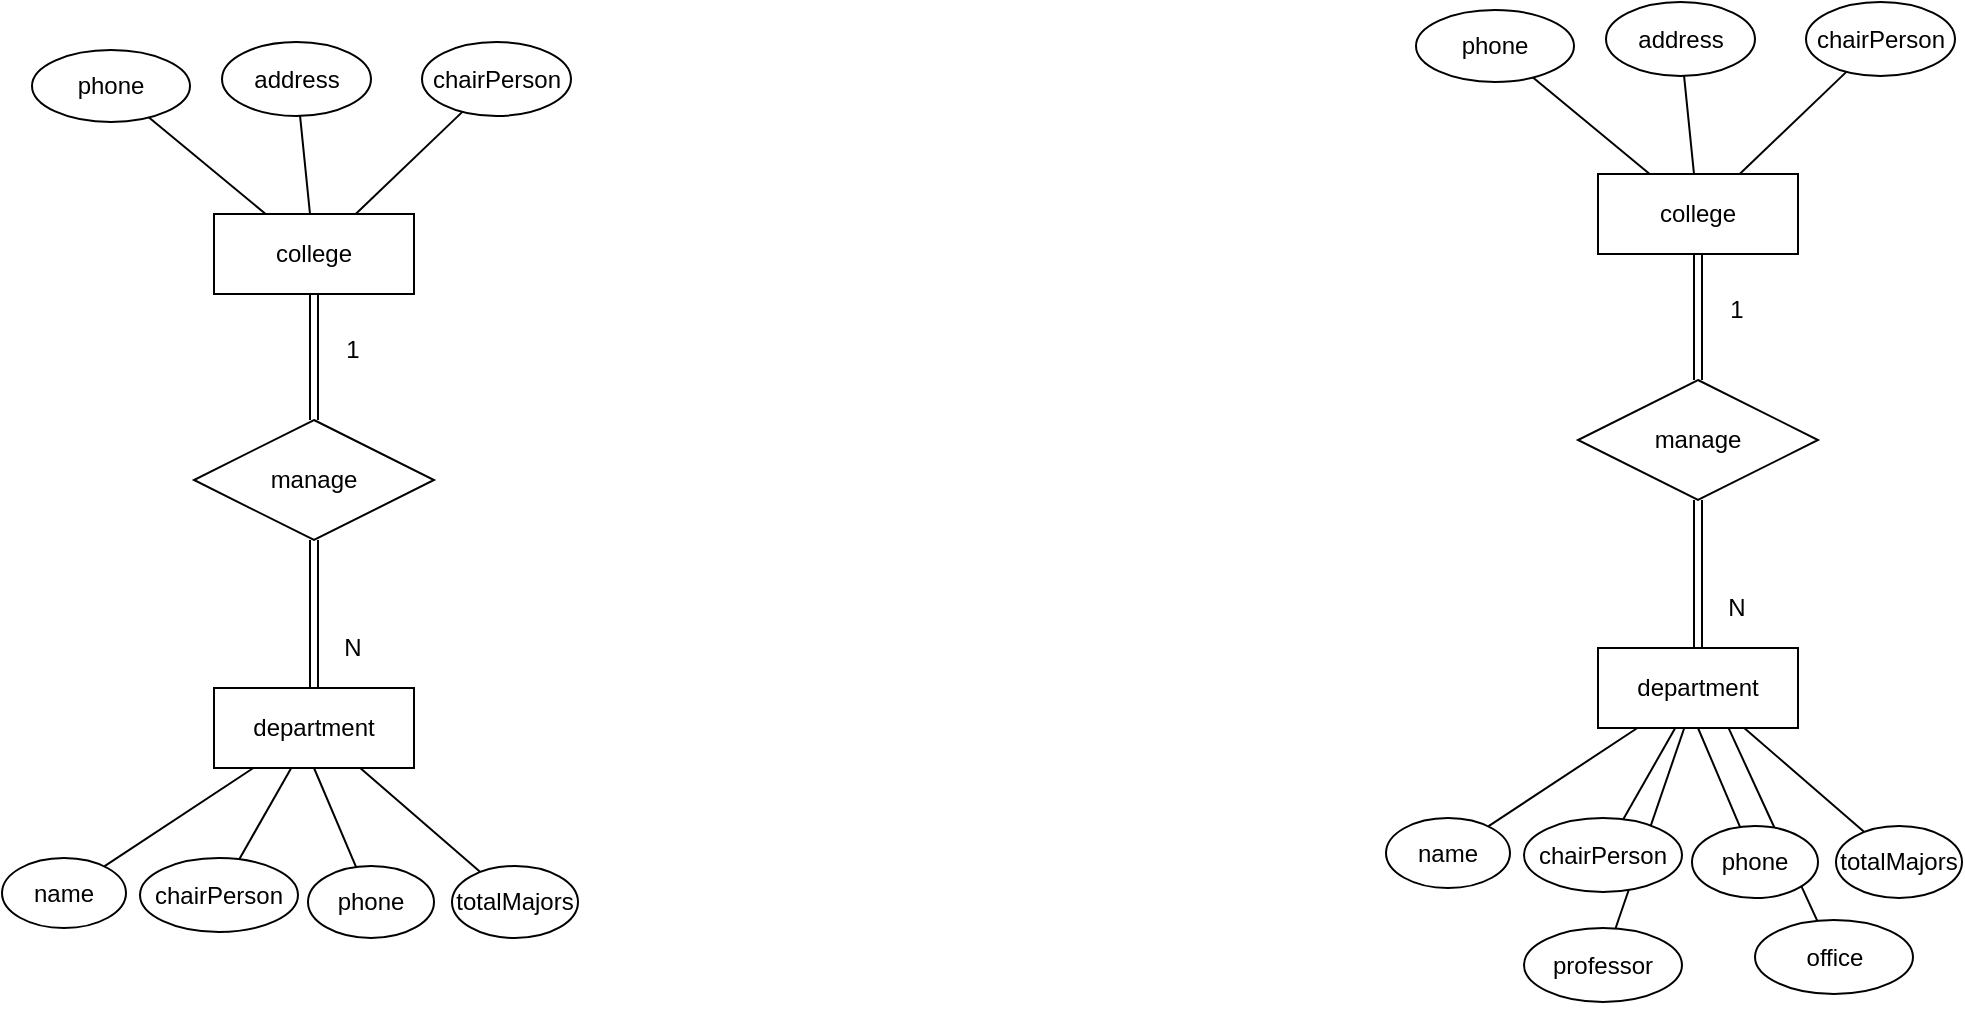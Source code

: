 <mxfile version="24.2.5" type="github">
  <diagram name="페이지-1" id="x8SsmTS3z8Ox9c6H-yE6">
    <mxGraphModel dx="1110" dy="1317" grid="0" gridSize="10" guides="1" tooltips="1" connect="1" arrows="1" fold="1" page="1" pageScale="1" pageWidth="1600" pageHeight="900" math="0" shadow="0">
      <root>
        <mxCell id="0" />
        <mxCell id="1" parent="0" />
        <mxCell id="0O6U-kspZKTYRyNdCRrt-72" style="rounded=0;orthogonalLoop=1;jettySize=auto;html=1;entryX=0.645;entryY=0.958;entryDx=0;entryDy=0;entryPerimeter=0;endArrow=none;endFill=0;" edge="1" parent="1" source="0O6U-kspZKTYRyNdCRrt-70" target="0O6U-kspZKTYRyNdCRrt-48">
          <mxGeometry relative="1" as="geometry" />
        </mxCell>
        <mxCell id="0O6U-kspZKTYRyNdCRrt-71" style="rounded=0;orthogonalLoop=1;jettySize=auto;html=1;endArrow=none;endFill=0;" edge="1" parent="1" source="0O6U-kspZKTYRyNdCRrt-69" target="0O6U-kspZKTYRyNdCRrt-48">
          <mxGeometry relative="1" as="geometry" />
        </mxCell>
        <mxCell id="0O6U-kspZKTYRyNdCRrt-22" style="rounded=0;orthogonalLoop=1;jettySize=auto;html=1;endArrow=none;endFill=0;" edge="1" parent="1" source="0O6U-kspZKTYRyNdCRrt-1" target="0O6U-kspZKTYRyNdCRrt-21">
          <mxGeometry relative="1" as="geometry" />
        </mxCell>
        <mxCell id="0O6U-kspZKTYRyNdCRrt-1" value="department" style="whiteSpace=wrap;html=1;align=center;" vertex="1" parent="1">
          <mxGeometry x="379" y="515" width="100" height="40" as="geometry" />
        </mxCell>
        <mxCell id="0O6U-kspZKTYRyNdCRrt-15" style="rounded=0;orthogonalLoop=1;jettySize=auto;html=1;endArrow=none;endFill=0;" edge="1" parent="1" source="0O6U-kspZKTYRyNdCRrt-2" target="0O6U-kspZKTYRyNdCRrt-1">
          <mxGeometry relative="1" as="geometry" />
        </mxCell>
        <mxCell id="0O6U-kspZKTYRyNdCRrt-2" value="chairPerson" style="ellipse;whiteSpace=wrap;html=1;align=center;" vertex="1" parent="1">
          <mxGeometry x="342" y="600" width="79" height="37" as="geometry" />
        </mxCell>
        <mxCell id="0O6U-kspZKTYRyNdCRrt-13" style="rounded=0;orthogonalLoop=1;jettySize=auto;html=1;endArrow=none;endFill=0;" edge="1" parent="1" source="0O6U-kspZKTYRyNdCRrt-3" target="0O6U-kspZKTYRyNdCRrt-1">
          <mxGeometry relative="1" as="geometry" />
        </mxCell>
        <mxCell id="0O6U-kspZKTYRyNdCRrt-3" value="name" style="ellipse;whiteSpace=wrap;html=1;align=center;" vertex="1" parent="1">
          <mxGeometry x="273" y="600" width="62" height="35" as="geometry" />
        </mxCell>
        <mxCell id="0O6U-kspZKTYRyNdCRrt-18" style="rounded=0;orthogonalLoop=1;jettySize=auto;html=1;entryX=0.5;entryY=1;entryDx=0;entryDy=0;endArrow=none;endFill=0;" edge="1" parent="1" source="0O6U-kspZKTYRyNdCRrt-4" target="0O6U-kspZKTYRyNdCRrt-1">
          <mxGeometry relative="1" as="geometry" />
        </mxCell>
        <mxCell id="0O6U-kspZKTYRyNdCRrt-4" value="phone" style="ellipse;whiteSpace=wrap;html=1;align=center;" vertex="1" parent="1">
          <mxGeometry x="426" y="604" width="63" height="36" as="geometry" />
        </mxCell>
        <mxCell id="0O6U-kspZKTYRyNdCRrt-19" style="rounded=0;orthogonalLoop=1;jettySize=auto;html=1;endArrow=none;endFill=0;" edge="1" parent="1" source="0O6U-kspZKTYRyNdCRrt-5" target="0O6U-kspZKTYRyNdCRrt-6">
          <mxGeometry relative="1" as="geometry" />
        </mxCell>
        <mxCell id="0O6U-kspZKTYRyNdCRrt-5" value="address" style="ellipse;whiteSpace=wrap;html=1;align=center;" vertex="1" parent="1">
          <mxGeometry x="383" y="192" width="74.5" height="37" as="geometry" />
        </mxCell>
        <mxCell id="0O6U-kspZKTYRyNdCRrt-9" style="edgeStyle=orthogonalEdgeStyle;rounded=0;orthogonalLoop=1;jettySize=auto;html=1;shape=link;" edge="1" parent="1" source="0O6U-kspZKTYRyNdCRrt-6" target="0O6U-kspZKTYRyNdCRrt-7">
          <mxGeometry relative="1" as="geometry" />
        </mxCell>
        <mxCell id="0O6U-kspZKTYRyNdCRrt-6" value="college" style="whiteSpace=wrap;html=1;align=center;" vertex="1" parent="1">
          <mxGeometry x="379" y="278" width="100" height="40" as="geometry" />
        </mxCell>
        <mxCell id="0O6U-kspZKTYRyNdCRrt-10" style="rounded=0;orthogonalLoop=1;jettySize=auto;html=1;shape=link;" edge="1" parent="1" source="0O6U-kspZKTYRyNdCRrt-7" target="0O6U-kspZKTYRyNdCRrt-1">
          <mxGeometry relative="1" as="geometry" />
        </mxCell>
        <mxCell id="0O6U-kspZKTYRyNdCRrt-7" value="manage" style="shape=rhombus;perimeter=rhombusPerimeter;whiteSpace=wrap;html=1;align=center;" vertex="1" parent="1">
          <mxGeometry x="369" y="381" width="120" height="60" as="geometry" />
        </mxCell>
        <mxCell id="0O6U-kspZKTYRyNdCRrt-11" value="1" style="text;html=1;align=center;verticalAlign=middle;resizable=0;points=[];autosize=1;strokeColor=none;fillColor=none;" vertex="1" parent="1">
          <mxGeometry x="435" y="333" width="25" height="26" as="geometry" />
        </mxCell>
        <mxCell id="0O6U-kspZKTYRyNdCRrt-12" value="N" style="text;html=1;align=center;verticalAlign=middle;resizable=0;points=[];autosize=1;strokeColor=none;fillColor=none;" vertex="1" parent="1">
          <mxGeometry x="434" y="482" width="27" height="26" as="geometry" />
        </mxCell>
        <mxCell id="0O6U-kspZKTYRyNdCRrt-14" style="edgeStyle=orthogonalEdgeStyle;rounded=0;orthogonalLoop=1;jettySize=auto;html=1;exitX=0.5;exitY=1;exitDx=0;exitDy=0;" edge="1" parent="1" source="0O6U-kspZKTYRyNdCRrt-3" target="0O6U-kspZKTYRyNdCRrt-3">
          <mxGeometry relative="1" as="geometry" />
        </mxCell>
        <mxCell id="0O6U-kspZKTYRyNdCRrt-17" style="rounded=0;orthogonalLoop=1;jettySize=auto;html=1;endArrow=none;endFill=0;" edge="1" parent="1" source="0O6U-kspZKTYRyNdCRrt-16" target="0O6U-kspZKTYRyNdCRrt-6">
          <mxGeometry relative="1" as="geometry" />
        </mxCell>
        <mxCell id="0O6U-kspZKTYRyNdCRrt-16" value="phone" style="ellipse;whiteSpace=wrap;html=1;align=center;" vertex="1" parent="1">
          <mxGeometry x="288" y="196" width="79" height="36" as="geometry" />
        </mxCell>
        <mxCell id="0O6U-kspZKTYRyNdCRrt-21" value="totalMajors" style="ellipse;whiteSpace=wrap;html=1;align=center;" vertex="1" parent="1">
          <mxGeometry x="498" y="604" width="63" height="36" as="geometry" />
        </mxCell>
        <mxCell id="0O6U-kspZKTYRyNdCRrt-46" style="rounded=0;orthogonalLoop=1;jettySize=auto;html=1;endArrow=none;endFill=0;" edge="1" parent="1" source="0O6U-kspZKTYRyNdCRrt-43" target="0O6U-kspZKTYRyNdCRrt-6">
          <mxGeometry relative="1" as="geometry" />
        </mxCell>
        <mxCell id="0O6U-kspZKTYRyNdCRrt-43" value="chairPerson" style="ellipse;whiteSpace=wrap;html=1;align=center;" vertex="1" parent="1">
          <mxGeometry x="483" y="192" width="74.5" height="37" as="geometry" />
        </mxCell>
        <mxCell id="0O6U-kspZKTYRyNdCRrt-47" style="rounded=0;orthogonalLoop=1;jettySize=auto;html=1;endArrow=none;endFill=0;" edge="1" parent="1" source="0O6U-kspZKTYRyNdCRrt-48" target="0O6U-kspZKTYRyNdCRrt-66">
          <mxGeometry relative="1" as="geometry" />
        </mxCell>
        <mxCell id="0O6U-kspZKTYRyNdCRrt-48" value="department" style="whiteSpace=wrap;html=1;align=center;" vertex="1" parent="1">
          <mxGeometry x="1071" y="495" width="100" height="40" as="geometry" />
        </mxCell>
        <mxCell id="0O6U-kspZKTYRyNdCRrt-49" style="rounded=0;orthogonalLoop=1;jettySize=auto;html=1;endArrow=none;endFill=0;" edge="1" parent="1" source="0O6U-kspZKTYRyNdCRrt-50" target="0O6U-kspZKTYRyNdCRrt-48">
          <mxGeometry relative="1" as="geometry" />
        </mxCell>
        <mxCell id="0O6U-kspZKTYRyNdCRrt-50" value="chairPerson" style="ellipse;whiteSpace=wrap;html=1;align=center;" vertex="1" parent="1">
          <mxGeometry x="1034" y="580" width="79" height="37" as="geometry" />
        </mxCell>
        <mxCell id="0O6U-kspZKTYRyNdCRrt-51" style="rounded=0;orthogonalLoop=1;jettySize=auto;html=1;endArrow=none;endFill=0;" edge="1" parent="1" source="0O6U-kspZKTYRyNdCRrt-52" target="0O6U-kspZKTYRyNdCRrt-48">
          <mxGeometry relative="1" as="geometry" />
        </mxCell>
        <mxCell id="0O6U-kspZKTYRyNdCRrt-52" value="name" style="ellipse;whiteSpace=wrap;html=1;align=center;" vertex="1" parent="1">
          <mxGeometry x="965" y="580" width="62" height="35" as="geometry" />
        </mxCell>
        <mxCell id="0O6U-kspZKTYRyNdCRrt-53" style="rounded=0;orthogonalLoop=1;jettySize=auto;html=1;entryX=0.5;entryY=1;entryDx=0;entryDy=0;endArrow=none;endFill=0;" edge="1" parent="1" source="0O6U-kspZKTYRyNdCRrt-54" target="0O6U-kspZKTYRyNdCRrt-48">
          <mxGeometry relative="1" as="geometry" />
        </mxCell>
        <mxCell id="0O6U-kspZKTYRyNdCRrt-54" value="phone" style="ellipse;whiteSpace=wrap;html=1;align=center;" vertex="1" parent="1">
          <mxGeometry x="1118" y="584" width="63" height="36" as="geometry" />
        </mxCell>
        <mxCell id="0O6U-kspZKTYRyNdCRrt-55" style="rounded=0;orthogonalLoop=1;jettySize=auto;html=1;endArrow=none;endFill=0;" edge="1" parent="1" source="0O6U-kspZKTYRyNdCRrt-56" target="0O6U-kspZKTYRyNdCRrt-58">
          <mxGeometry relative="1" as="geometry" />
        </mxCell>
        <mxCell id="0O6U-kspZKTYRyNdCRrt-56" value="address" style="ellipse;whiteSpace=wrap;html=1;align=center;" vertex="1" parent="1">
          <mxGeometry x="1075" y="172" width="74.5" height="37" as="geometry" />
        </mxCell>
        <mxCell id="0O6U-kspZKTYRyNdCRrt-57" style="edgeStyle=orthogonalEdgeStyle;rounded=0;orthogonalLoop=1;jettySize=auto;html=1;shape=link;" edge="1" parent="1" source="0O6U-kspZKTYRyNdCRrt-58" target="0O6U-kspZKTYRyNdCRrt-60">
          <mxGeometry relative="1" as="geometry" />
        </mxCell>
        <mxCell id="0O6U-kspZKTYRyNdCRrt-58" value="college" style="whiteSpace=wrap;html=1;align=center;" vertex="1" parent="1">
          <mxGeometry x="1071" y="258" width="100" height="40" as="geometry" />
        </mxCell>
        <mxCell id="0O6U-kspZKTYRyNdCRrt-59" style="rounded=0;orthogonalLoop=1;jettySize=auto;html=1;shape=link;" edge="1" parent="1" source="0O6U-kspZKTYRyNdCRrt-60" target="0O6U-kspZKTYRyNdCRrt-48">
          <mxGeometry relative="1" as="geometry" />
        </mxCell>
        <mxCell id="0O6U-kspZKTYRyNdCRrt-60" value="manage" style="shape=rhombus;perimeter=rhombusPerimeter;whiteSpace=wrap;html=1;align=center;" vertex="1" parent="1">
          <mxGeometry x="1061" y="361" width="120" height="60" as="geometry" />
        </mxCell>
        <mxCell id="0O6U-kspZKTYRyNdCRrt-61" value="1" style="text;html=1;align=center;verticalAlign=middle;resizable=0;points=[];autosize=1;strokeColor=none;fillColor=none;" vertex="1" parent="1">
          <mxGeometry x="1127" y="313" width="25" height="26" as="geometry" />
        </mxCell>
        <mxCell id="0O6U-kspZKTYRyNdCRrt-62" value="N" style="text;html=1;align=center;verticalAlign=middle;resizable=0;points=[];autosize=1;strokeColor=none;fillColor=none;" vertex="1" parent="1">
          <mxGeometry x="1126" y="462" width="27" height="26" as="geometry" />
        </mxCell>
        <mxCell id="0O6U-kspZKTYRyNdCRrt-63" style="edgeStyle=orthogonalEdgeStyle;rounded=0;orthogonalLoop=1;jettySize=auto;html=1;exitX=0.5;exitY=1;exitDx=0;exitDy=0;" edge="1" parent="1" source="0O6U-kspZKTYRyNdCRrt-52" target="0O6U-kspZKTYRyNdCRrt-52">
          <mxGeometry relative="1" as="geometry" />
        </mxCell>
        <mxCell id="0O6U-kspZKTYRyNdCRrt-64" style="rounded=0;orthogonalLoop=1;jettySize=auto;html=1;endArrow=none;endFill=0;" edge="1" parent="1" source="0O6U-kspZKTYRyNdCRrt-65" target="0O6U-kspZKTYRyNdCRrt-58">
          <mxGeometry relative="1" as="geometry" />
        </mxCell>
        <mxCell id="0O6U-kspZKTYRyNdCRrt-65" value="phone" style="ellipse;whiteSpace=wrap;html=1;align=center;" vertex="1" parent="1">
          <mxGeometry x="980" y="176" width="79" height="36" as="geometry" />
        </mxCell>
        <mxCell id="0O6U-kspZKTYRyNdCRrt-66" value="totalMajors" style="ellipse;whiteSpace=wrap;html=1;align=center;" vertex="1" parent="1">
          <mxGeometry x="1190" y="584" width="63" height="36" as="geometry" />
        </mxCell>
        <mxCell id="0O6U-kspZKTYRyNdCRrt-67" style="rounded=0;orthogonalLoop=1;jettySize=auto;html=1;endArrow=none;endFill=0;" edge="1" parent="1" source="0O6U-kspZKTYRyNdCRrt-68" target="0O6U-kspZKTYRyNdCRrt-58">
          <mxGeometry relative="1" as="geometry" />
        </mxCell>
        <mxCell id="0O6U-kspZKTYRyNdCRrt-68" value="chairPerson" style="ellipse;whiteSpace=wrap;html=1;align=center;" vertex="1" parent="1">
          <mxGeometry x="1175" y="172" width="74.5" height="37" as="geometry" />
        </mxCell>
        <mxCell id="0O6U-kspZKTYRyNdCRrt-69" value="professor" style="ellipse;whiteSpace=wrap;html=1;align=center;" vertex="1" parent="1">
          <mxGeometry x="1034" y="635" width="79" height="37" as="geometry" />
        </mxCell>
        <mxCell id="0O6U-kspZKTYRyNdCRrt-70" value="office" style="ellipse;whiteSpace=wrap;html=1;align=center;" vertex="1" parent="1">
          <mxGeometry x="1149.5" y="631" width="79" height="37" as="geometry" />
        </mxCell>
        <mxCell id="0O6U-kspZKTYRyNdCRrt-73" style="edgeStyle=orthogonalEdgeStyle;rounded=0;orthogonalLoop=1;jettySize=auto;html=1;exitX=0.5;exitY=1;exitDx=0;exitDy=0;" edge="1" parent="1" source="0O6U-kspZKTYRyNdCRrt-69" target="0O6U-kspZKTYRyNdCRrt-69">
          <mxGeometry relative="1" as="geometry" />
        </mxCell>
      </root>
    </mxGraphModel>
  </diagram>
</mxfile>

